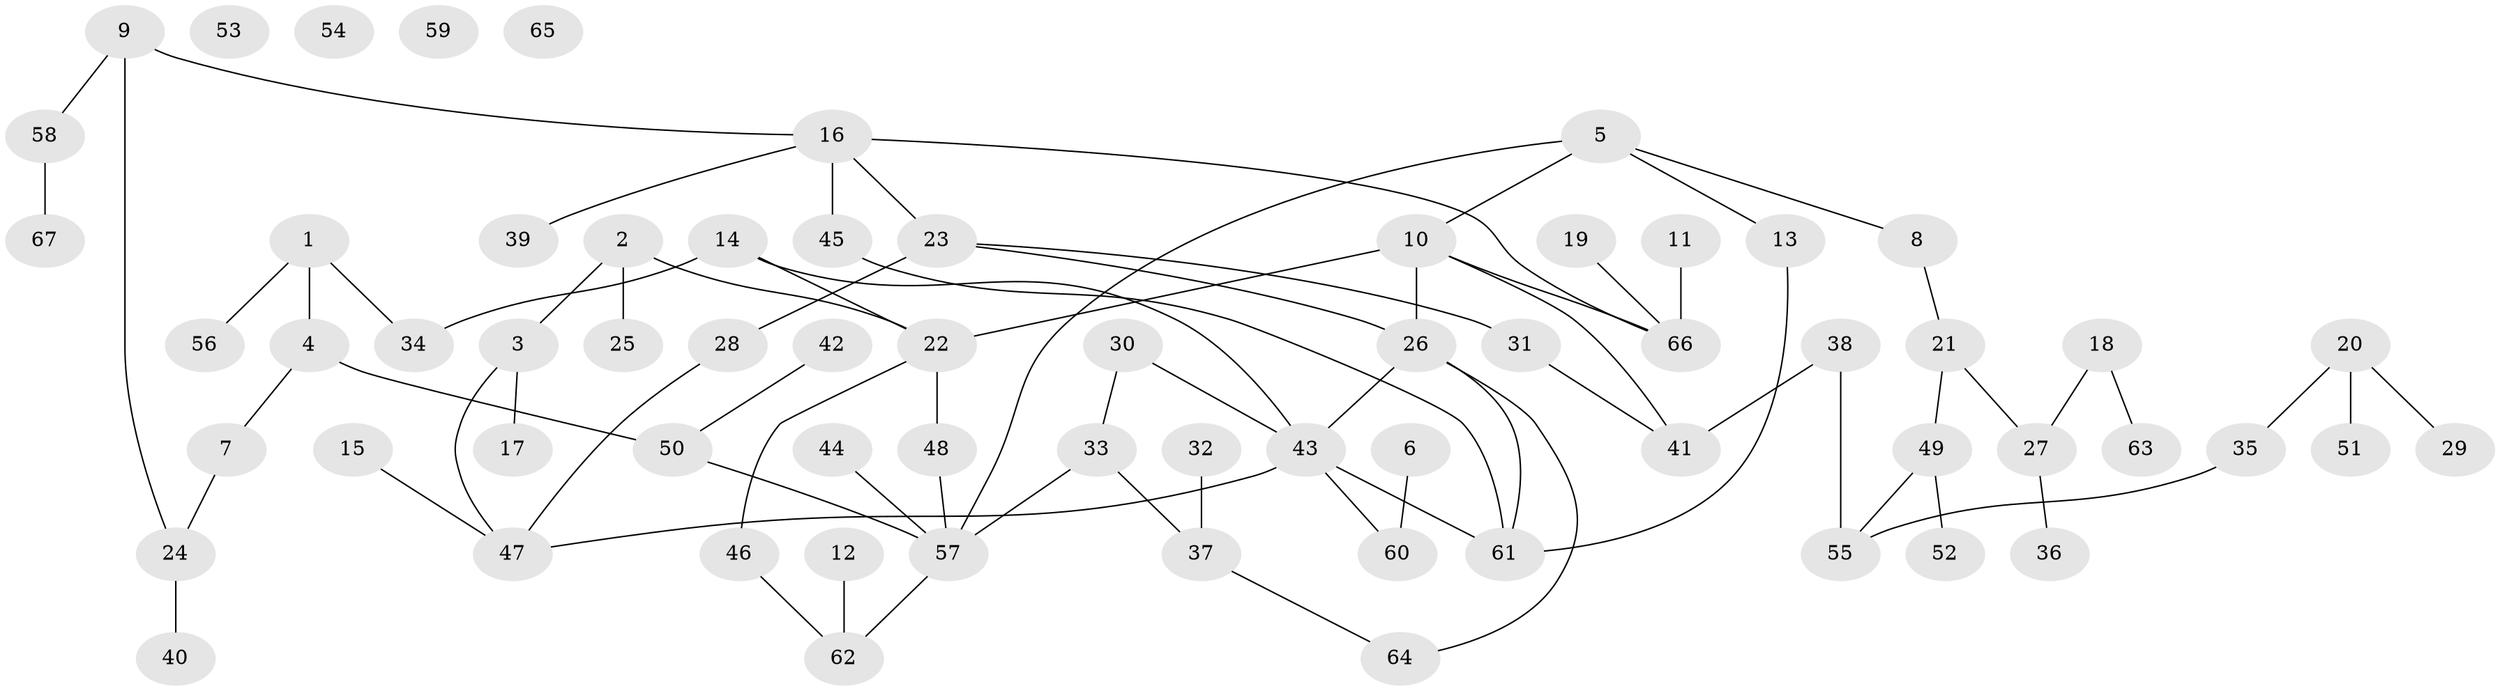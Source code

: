 // coarse degree distribution, {1: 0.46153846153846156, 2: 0.15384615384615385, 3: 0.038461538461538464, 6: 0.038461538461538464, 4: 0.038461538461538464, 0: 0.15384615384615385, 5: 0.038461538461538464, 7: 0.07692307692307693}
// Generated by graph-tools (version 1.1) at 2025/42/03/04/25 21:42:42]
// undirected, 67 vertices, 77 edges
graph export_dot {
graph [start="1"]
  node [color=gray90,style=filled];
  1;
  2;
  3;
  4;
  5;
  6;
  7;
  8;
  9;
  10;
  11;
  12;
  13;
  14;
  15;
  16;
  17;
  18;
  19;
  20;
  21;
  22;
  23;
  24;
  25;
  26;
  27;
  28;
  29;
  30;
  31;
  32;
  33;
  34;
  35;
  36;
  37;
  38;
  39;
  40;
  41;
  42;
  43;
  44;
  45;
  46;
  47;
  48;
  49;
  50;
  51;
  52;
  53;
  54;
  55;
  56;
  57;
  58;
  59;
  60;
  61;
  62;
  63;
  64;
  65;
  66;
  67;
  1 -- 4;
  1 -- 34;
  1 -- 56;
  2 -- 3;
  2 -- 22;
  2 -- 25;
  3 -- 17;
  3 -- 47;
  4 -- 7;
  4 -- 50;
  5 -- 8;
  5 -- 10;
  5 -- 13;
  5 -- 57;
  6 -- 60;
  7 -- 24;
  8 -- 21;
  9 -- 16;
  9 -- 24;
  9 -- 58;
  10 -- 22;
  10 -- 26;
  10 -- 41;
  10 -- 66;
  11 -- 66;
  12 -- 62;
  13 -- 61;
  14 -- 22;
  14 -- 34;
  14 -- 43;
  15 -- 47;
  16 -- 23;
  16 -- 39;
  16 -- 45;
  16 -- 66;
  18 -- 27;
  18 -- 63;
  19 -- 66;
  20 -- 29;
  20 -- 35;
  20 -- 51;
  21 -- 27;
  21 -- 49;
  22 -- 46;
  22 -- 48;
  23 -- 26;
  23 -- 28;
  23 -- 31;
  24 -- 40;
  26 -- 43;
  26 -- 61;
  26 -- 64;
  27 -- 36;
  28 -- 47;
  30 -- 33;
  30 -- 43;
  31 -- 41;
  32 -- 37;
  33 -- 37;
  33 -- 57;
  35 -- 55;
  37 -- 64;
  38 -- 41;
  38 -- 55;
  42 -- 50;
  43 -- 47;
  43 -- 60;
  43 -- 61;
  44 -- 57;
  45 -- 61;
  46 -- 62;
  48 -- 57;
  49 -- 52;
  49 -- 55;
  50 -- 57;
  57 -- 62;
  58 -- 67;
}
